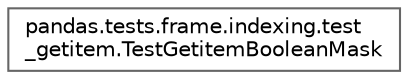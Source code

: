 digraph "Graphical Class Hierarchy"
{
 // LATEX_PDF_SIZE
  bgcolor="transparent";
  edge [fontname=Helvetica,fontsize=10,labelfontname=Helvetica,labelfontsize=10];
  node [fontname=Helvetica,fontsize=10,shape=box,height=0.2,width=0.4];
  rankdir="LR";
  Node0 [id="Node000000",label="pandas.tests.frame.indexing.test\l_getitem.TestGetitemBooleanMask",height=0.2,width=0.4,color="grey40", fillcolor="white", style="filled",URL="$d1/dcf/classpandas_1_1tests_1_1frame_1_1indexing_1_1test__getitem_1_1TestGetitemBooleanMask.html",tooltip=" "];
}
